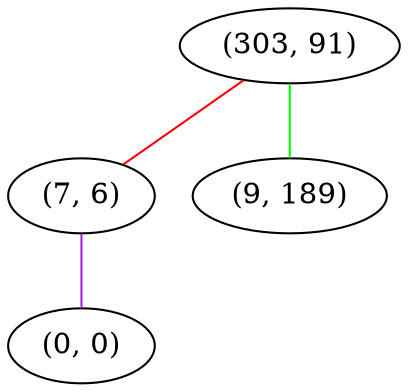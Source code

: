 graph "" {
"(303, 91)";
"(7, 6)";
"(0, 0)";
"(9, 189)";
"(303, 91)" -- "(9, 189)"  [color=green, key=0, weight=2];
"(303, 91)" -- "(7, 6)"  [color=red, key=0, weight=1];
"(7, 6)" -- "(0, 0)"  [color=purple, key=0, weight=4];
}
